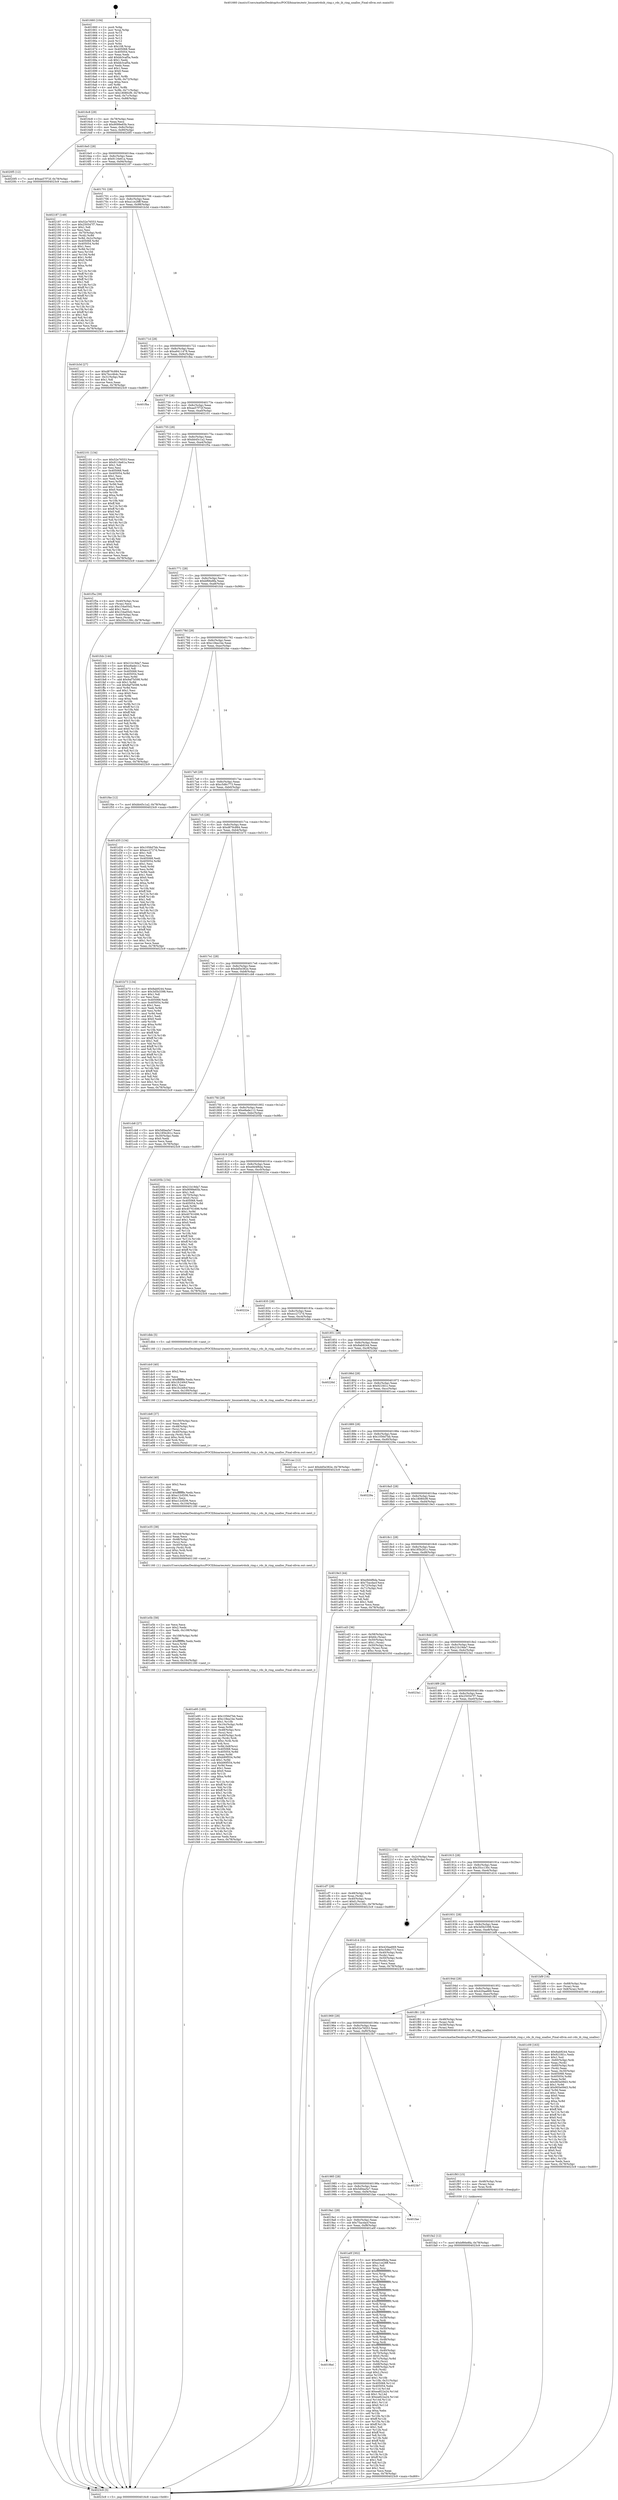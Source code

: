 digraph "0x401660" {
  label = "0x401660 (/mnt/c/Users/mathe/Desktop/tcc/POCII/binaries/extr_linuxnetrdsib_ring.c_rds_ib_ring_unalloc_Final-ollvm.out::main(0))"
  labelloc = "t"
  node[shape=record]

  Entry [label="",width=0.3,height=0.3,shape=circle,fillcolor=black,style=filled]
  "0x4016c8" [label="{
     0x4016c8 [29]\l
     | [instrs]\l
     &nbsp;&nbsp;0x4016c8 \<+3\>: mov -0x78(%rbp),%eax\l
     &nbsp;&nbsp;0x4016cb \<+2\>: mov %eax,%ecx\l
     &nbsp;&nbsp;0x4016cd \<+6\>: sub $0x9099e65b,%ecx\l
     &nbsp;&nbsp;0x4016d3 \<+6\>: mov %eax,-0x8c(%rbp)\l
     &nbsp;&nbsp;0x4016d9 \<+6\>: mov %ecx,-0x90(%rbp)\l
     &nbsp;&nbsp;0x4016df \<+6\>: je 00000000004020f5 \<main+0xa95\>\l
  }"]
  "0x4020f5" [label="{
     0x4020f5 [12]\l
     | [instrs]\l
     &nbsp;&nbsp;0x4020f5 \<+7\>: movl $0xaa57f72f,-0x78(%rbp)\l
     &nbsp;&nbsp;0x4020fc \<+5\>: jmp 00000000004023c9 \<main+0xd69\>\l
  }"]
  "0x4016e5" [label="{
     0x4016e5 [28]\l
     | [instrs]\l
     &nbsp;&nbsp;0x4016e5 \<+5\>: jmp 00000000004016ea \<main+0x8a\>\l
     &nbsp;&nbsp;0x4016ea \<+6\>: mov -0x8c(%rbp),%eax\l
     &nbsp;&nbsp;0x4016f0 \<+5\>: sub $0x9116e61a,%eax\l
     &nbsp;&nbsp;0x4016f5 \<+6\>: mov %eax,-0x94(%rbp)\l
     &nbsp;&nbsp;0x4016fb \<+6\>: je 0000000000402187 \<main+0xb27\>\l
  }"]
  Exit [label="",width=0.3,height=0.3,shape=circle,fillcolor=black,style=filled,peripheries=2]
  "0x402187" [label="{
     0x402187 [149]\l
     | [instrs]\l
     &nbsp;&nbsp;0x402187 \<+5\>: mov $0x52e76553,%eax\l
     &nbsp;&nbsp;0x40218c \<+5\>: mov $0x250547f7,%ecx\l
     &nbsp;&nbsp;0x402191 \<+2\>: mov $0x1,%dl\l
     &nbsp;&nbsp;0x402193 \<+2\>: xor %esi,%esi\l
     &nbsp;&nbsp;0x402195 \<+4\>: mov -0x70(%rbp),%rdi\l
     &nbsp;&nbsp;0x402199 \<+3\>: mov (%rdi),%r8d\l
     &nbsp;&nbsp;0x40219c \<+4\>: mov %r8d,-0x2c(%rbp)\l
     &nbsp;&nbsp;0x4021a0 \<+8\>: mov 0x405068,%r8d\l
     &nbsp;&nbsp;0x4021a8 \<+8\>: mov 0x405054,%r9d\l
     &nbsp;&nbsp;0x4021b0 \<+3\>: sub $0x1,%esi\l
     &nbsp;&nbsp;0x4021b3 \<+3\>: mov %r8d,%r10d\l
     &nbsp;&nbsp;0x4021b6 \<+3\>: add %esi,%r10d\l
     &nbsp;&nbsp;0x4021b9 \<+4\>: imul %r10d,%r8d\l
     &nbsp;&nbsp;0x4021bd \<+4\>: and $0x1,%r8d\l
     &nbsp;&nbsp;0x4021c1 \<+4\>: cmp $0x0,%r8d\l
     &nbsp;&nbsp;0x4021c5 \<+4\>: sete %r11b\l
     &nbsp;&nbsp;0x4021c9 \<+4\>: cmp $0xa,%r9d\l
     &nbsp;&nbsp;0x4021cd \<+3\>: setl %bl\l
     &nbsp;&nbsp;0x4021d0 \<+3\>: mov %r11b,%r14b\l
     &nbsp;&nbsp;0x4021d3 \<+4\>: xor $0xff,%r14b\l
     &nbsp;&nbsp;0x4021d7 \<+3\>: mov %bl,%r15b\l
     &nbsp;&nbsp;0x4021da \<+4\>: xor $0xff,%r15b\l
     &nbsp;&nbsp;0x4021de \<+3\>: xor $0x1,%dl\l
     &nbsp;&nbsp;0x4021e1 \<+3\>: mov %r14b,%r12b\l
     &nbsp;&nbsp;0x4021e4 \<+4\>: and $0xff,%r12b\l
     &nbsp;&nbsp;0x4021e8 \<+3\>: and %dl,%r11b\l
     &nbsp;&nbsp;0x4021eb \<+3\>: mov %r15b,%r13b\l
     &nbsp;&nbsp;0x4021ee \<+4\>: and $0xff,%r13b\l
     &nbsp;&nbsp;0x4021f2 \<+2\>: and %dl,%bl\l
     &nbsp;&nbsp;0x4021f4 \<+3\>: or %r11b,%r12b\l
     &nbsp;&nbsp;0x4021f7 \<+3\>: or %bl,%r13b\l
     &nbsp;&nbsp;0x4021fa \<+3\>: xor %r13b,%r12b\l
     &nbsp;&nbsp;0x4021fd \<+3\>: or %r15b,%r14b\l
     &nbsp;&nbsp;0x402200 \<+4\>: xor $0xff,%r14b\l
     &nbsp;&nbsp;0x402204 \<+3\>: or $0x1,%dl\l
     &nbsp;&nbsp;0x402207 \<+3\>: and %dl,%r14b\l
     &nbsp;&nbsp;0x40220a \<+3\>: or %r14b,%r12b\l
     &nbsp;&nbsp;0x40220d \<+4\>: test $0x1,%r12b\l
     &nbsp;&nbsp;0x402211 \<+3\>: cmovne %ecx,%eax\l
     &nbsp;&nbsp;0x402214 \<+3\>: mov %eax,-0x78(%rbp)\l
     &nbsp;&nbsp;0x402217 \<+5\>: jmp 00000000004023c9 \<main+0xd69\>\l
  }"]
  "0x401701" [label="{
     0x401701 [28]\l
     | [instrs]\l
     &nbsp;&nbsp;0x401701 \<+5\>: jmp 0000000000401706 \<main+0xa6\>\l
     &nbsp;&nbsp;0x401706 \<+6\>: mov -0x8c(%rbp),%eax\l
     &nbsp;&nbsp;0x40170c \<+5\>: sub $0xa1ce28ff,%eax\l
     &nbsp;&nbsp;0x401711 \<+6\>: mov %eax,-0x98(%rbp)\l
     &nbsp;&nbsp;0x401717 \<+6\>: je 0000000000401b3d \<main+0x4dd\>\l
  }"]
  "0x401fa2" [label="{
     0x401fa2 [12]\l
     | [instrs]\l
     &nbsp;&nbsp;0x401fa2 \<+7\>: movl $0xbf66e8fa,-0x78(%rbp)\l
     &nbsp;&nbsp;0x401fa9 \<+5\>: jmp 00000000004023c9 \<main+0xd69\>\l
  }"]
  "0x401b3d" [label="{
     0x401b3d [27]\l
     | [instrs]\l
     &nbsp;&nbsp;0x401b3d \<+5\>: mov $0xd876c884,%eax\l
     &nbsp;&nbsp;0x401b42 \<+5\>: mov $0x7bcc4b4c,%ecx\l
     &nbsp;&nbsp;0x401b47 \<+3\>: mov -0x31(%rbp),%dl\l
     &nbsp;&nbsp;0x401b4a \<+3\>: test $0x1,%dl\l
     &nbsp;&nbsp;0x401b4d \<+3\>: cmovne %ecx,%eax\l
     &nbsp;&nbsp;0x401b50 \<+3\>: mov %eax,-0x78(%rbp)\l
     &nbsp;&nbsp;0x401b53 \<+5\>: jmp 00000000004023c9 \<main+0xd69\>\l
  }"]
  "0x40171d" [label="{
     0x40171d [28]\l
     | [instrs]\l
     &nbsp;&nbsp;0x40171d \<+5\>: jmp 0000000000401722 \<main+0xc2\>\l
     &nbsp;&nbsp;0x401722 \<+6\>: mov -0x8c(%rbp),%eax\l
     &nbsp;&nbsp;0x401728 \<+5\>: sub $0xa9411478,%eax\l
     &nbsp;&nbsp;0x40172d \<+6\>: mov %eax,-0x9c(%rbp)\l
     &nbsp;&nbsp;0x401733 \<+6\>: je 0000000000401fba \<main+0x95a\>\l
  }"]
  "0x401f93" [label="{
     0x401f93 [15]\l
     | [instrs]\l
     &nbsp;&nbsp;0x401f93 \<+4\>: mov -0x48(%rbp),%rax\l
     &nbsp;&nbsp;0x401f97 \<+3\>: mov (%rax),%rax\l
     &nbsp;&nbsp;0x401f9a \<+3\>: mov %rax,%rdi\l
     &nbsp;&nbsp;0x401f9d \<+5\>: call 0000000000401030 \<free@plt\>\l
     | [calls]\l
     &nbsp;&nbsp;0x401030 \{1\} (unknown)\l
  }"]
  "0x401fba" [label="{
     0x401fba\l
  }", style=dashed]
  "0x401739" [label="{
     0x401739 [28]\l
     | [instrs]\l
     &nbsp;&nbsp;0x401739 \<+5\>: jmp 000000000040173e \<main+0xde\>\l
     &nbsp;&nbsp;0x40173e \<+6\>: mov -0x8c(%rbp),%eax\l
     &nbsp;&nbsp;0x401744 \<+5\>: sub $0xaa57f72f,%eax\l
     &nbsp;&nbsp;0x401749 \<+6\>: mov %eax,-0xa0(%rbp)\l
     &nbsp;&nbsp;0x40174f \<+6\>: je 0000000000402101 \<main+0xaa1\>\l
  }"]
  "0x401e95" [label="{
     0x401e95 [185]\l
     | [instrs]\l
     &nbsp;&nbsp;0x401e95 \<+5\>: mov $0x1056d7bb,%ecx\l
     &nbsp;&nbsp;0x401e9a \<+5\>: mov $0xc18ea1be,%edx\l
     &nbsp;&nbsp;0x401e9f \<+3\>: mov $0x1,%r10b\l
     &nbsp;&nbsp;0x401ea2 \<+7\>: mov -0x10c(%rbp),%r8d\l
     &nbsp;&nbsp;0x401ea9 \<+4\>: imul %eax,%r8d\l
     &nbsp;&nbsp;0x401ead \<+4\>: mov -0x48(%rbp),%rsi\l
     &nbsp;&nbsp;0x401eb1 \<+3\>: mov (%rsi),%rsi\l
     &nbsp;&nbsp;0x401eb4 \<+4\>: mov -0x40(%rbp),%rdi\l
     &nbsp;&nbsp;0x401eb8 \<+3\>: movslq (%rdi),%rdi\l
     &nbsp;&nbsp;0x401ebb \<+4\>: imul $0xc,%rdi,%rdi\l
     &nbsp;&nbsp;0x401ebf \<+3\>: add %rdi,%rsi\l
     &nbsp;&nbsp;0x401ec2 \<+4\>: mov %r8d,0x8(%rsi)\l
     &nbsp;&nbsp;0x401ec6 \<+7\>: mov 0x405068,%eax\l
     &nbsp;&nbsp;0x401ecd \<+8\>: mov 0x405054,%r8d\l
     &nbsp;&nbsp;0x401ed5 \<+3\>: mov %eax,%r9d\l
     &nbsp;&nbsp;0x401ed8 \<+7\>: add $0xb90f554,%r9d\l
     &nbsp;&nbsp;0x401edf \<+4\>: sub $0x1,%r9d\l
     &nbsp;&nbsp;0x401ee3 \<+7\>: sub $0xb90f554,%r9d\l
     &nbsp;&nbsp;0x401eea \<+4\>: imul %r9d,%eax\l
     &nbsp;&nbsp;0x401eee \<+3\>: and $0x1,%eax\l
     &nbsp;&nbsp;0x401ef1 \<+3\>: cmp $0x0,%eax\l
     &nbsp;&nbsp;0x401ef4 \<+4\>: sete %r11b\l
     &nbsp;&nbsp;0x401ef8 \<+4\>: cmp $0xa,%r8d\l
     &nbsp;&nbsp;0x401efc \<+3\>: setl %bl\l
     &nbsp;&nbsp;0x401eff \<+3\>: mov %r11b,%r14b\l
     &nbsp;&nbsp;0x401f02 \<+4\>: xor $0xff,%r14b\l
     &nbsp;&nbsp;0x401f06 \<+3\>: mov %bl,%r15b\l
     &nbsp;&nbsp;0x401f09 \<+4\>: xor $0xff,%r15b\l
     &nbsp;&nbsp;0x401f0d \<+4\>: xor $0x1,%r10b\l
     &nbsp;&nbsp;0x401f11 \<+3\>: mov %r14b,%r12b\l
     &nbsp;&nbsp;0x401f14 \<+4\>: and $0xff,%r12b\l
     &nbsp;&nbsp;0x401f18 \<+3\>: and %r10b,%r11b\l
     &nbsp;&nbsp;0x401f1b \<+3\>: mov %r15b,%r13b\l
     &nbsp;&nbsp;0x401f1e \<+4\>: and $0xff,%r13b\l
     &nbsp;&nbsp;0x401f22 \<+3\>: and %r10b,%bl\l
     &nbsp;&nbsp;0x401f25 \<+3\>: or %r11b,%r12b\l
     &nbsp;&nbsp;0x401f28 \<+3\>: or %bl,%r13b\l
     &nbsp;&nbsp;0x401f2b \<+3\>: xor %r13b,%r12b\l
     &nbsp;&nbsp;0x401f2e \<+3\>: or %r15b,%r14b\l
     &nbsp;&nbsp;0x401f31 \<+4\>: xor $0xff,%r14b\l
     &nbsp;&nbsp;0x401f35 \<+4\>: or $0x1,%r10b\l
     &nbsp;&nbsp;0x401f39 \<+3\>: and %r10b,%r14b\l
     &nbsp;&nbsp;0x401f3c \<+3\>: or %r14b,%r12b\l
     &nbsp;&nbsp;0x401f3f \<+4\>: test $0x1,%r12b\l
     &nbsp;&nbsp;0x401f43 \<+3\>: cmovne %edx,%ecx\l
     &nbsp;&nbsp;0x401f46 \<+3\>: mov %ecx,-0x78(%rbp)\l
     &nbsp;&nbsp;0x401f49 \<+5\>: jmp 00000000004023c9 \<main+0xd69\>\l
  }"]
  "0x402101" [label="{
     0x402101 [134]\l
     | [instrs]\l
     &nbsp;&nbsp;0x402101 \<+5\>: mov $0x52e76553,%eax\l
     &nbsp;&nbsp;0x402106 \<+5\>: mov $0x9116e61a,%ecx\l
     &nbsp;&nbsp;0x40210b \<+2\>: mov $0x1,%dl\l
     &nbsp;&nbsp;0x40210d \<+2\>: xor %esi,%esi\l
     &nbsp;&nbsp;0x40210f \<+7\>: mov 0x405068,%edi\l
     &nbsp;&nbsp;0x402116 \<+8\>: mov 0x405054,%r8d\l
     &nbsp;&nbsp;0x40211e \<+3\>: sub $0x1,%esi\l
     &nbsp;&nbsp;0x402121 \<+3\>: mov %edi,%r9d\l
     &nbsp;&nbsp;0x402124 \<+3\>: add %esi,%r9d\l
     &nbsp;&nbsp;0x402127 \<+4\>: imul %r9d,%edi\l
     &nbsp;&nbsp;0x40212b \<+3\>: and $0x1,%edi\l
     &nbsp;&nbsp;0x40212e \<+3\>: cmp $0x0,%edi\l
     &nbsp;&nbsp;0x402131 \<+4\>: sete %r10b\l
     &nbsp;&nbsp;0x402135 \<+4\>: cmp $0xa,%r8d\l
     &nbsp;&nbsp;0x402139 \<+4\>: setl %r11b\l
     &nbsp;&nbsp;0x40213d \<+3\>: mov %r10b,%bl\l
     &nbsp;&nbsp;0x402140 \<+3\>: xor $0xff,%bl\l
     &nbsp;&nbsp;0x402143 \<+3\>: mov %r11b,%r14b\l
     &nbsp;&nbsp;0x402146 \<+4\>: xor $0xff,%r14b\l
     &nbsp;&nbsp;0x40214a \<+3\>: xor $0x0,%dl\l
     &nbsp;&nbsp;0x40214d \<+3\>: mov %bl,%r15b\l
     &nbsp;&nbsp;0x402150 \<+4\>: and $0x0,%r15b\l
     &nbsp;&nbsp;0x402154 \<+3\>: and %dl,%r10b\l
     &nbsp;&nbsp;0x402157 \<+3\>: mov %r14b,%r12b\l
     &nbsp;&nbsp;0x40215a \<+4\>: and $0x0,%r12b\l
     &nbsp;&nbsp;0x40215e \<+3\>: and %dl,%r11b\l
     &nbsp;&nbsp;0x402161 \<+3\>: or %r10b,%r15b\l
     &nbsp;&nbsp;0x402164 \<+3\>: or %r11b,%r12b\l
     &nbsp;&nbsp;0x402167 \<+3\>: xor %r12b,%r15b\l
     &nbsp;&nbsp;0x40216a \<+3\>: or %r14b,%bl\l
     &nbsp;&nbsp;0x40216d \<+3\>: xor $0xff,%bl\l
     &nbsp;&nbsp;0x402170 \<+3\>: or $0x0,%dl\l
     &nbsp;&nbsp;0x402173 \<+2\>: and %dl,%bl\l
     &nbsp;&nbsp;0x402175 \<+3\>: or %bl,%r15b\l
     &nbsp;&nbsp;0x402178 \<+4\>: test $0x1,%r15b\l
     &nbsp;&nbsp;0x40217c \<+3\>: cmovne %ecx,%eax\l
     &nbsp;&nbsp;0x40217f \<+3\>: mov %eax,-0x78(%rbp)\l
     &nbsp;&nbsp;0x402182 \<+5\>: jmp 00000000004023c9 \<main+0xd69\>\l
  }"]
  "0x401755" [label="{
     0x401755 [28]\l
     | [instrs]\l
     &nbsp;&nbsp;0x401755 \<+5\>: jmp 000000000040175a \<main+0xfa\>\l
     &nbsp;&nbsp;0x40175a \<+6\>: mov -0x8c(%rbp),%eax\l
     &nbsp;&nbsp;0x401760 \<+5\>: sub $0xbb45c1a2,%eax\l
     &nbsp;&nbsp;0x401765 \<+6\>: mov %eax,-0xa4(%rbp)\l
     &nbsp;&nbsp;0x40176b \<+6\>: je 0000000000401f5a \<main+0x8fa\>\l
  }"]
  "0x401e5b" [label="{
     0x401e5b [58]\l
     | [instrs]\l
     &nbsp;&nbsp;0x401e5b \<+2\>: xor %ecx,%ecx\l
     &nbsp;&nbsp;0x401e5d \<+5\>: mov $0x2,%edx\l
     &nbsp;&nbsp;0x401e62 \<+6\>: mov %edx,-0x108(%rbp)\l
     &nbsp;&nbsp;0x401e68 \<+1\>: cltd\l
     &nbsp;&nbsp;0x401e69 \<+7\>: mov -0x108(%rbp),%r8d\l
     &nbsp;&nbsp;0x401e70 \<+3\>: idiv %r8d\l
     &nbsp;&nbsp;0x401e73 \<+6\>: imul $0xfffffffe,%edx,%edx\l
     &nbsp;&nbsp;0x401e79 \<+3\>: mov %ecx,%r9d\l
     &nbsp;&nbsp;0x401e7c \<+3\>: sub %edx,%r9d\l
     &nbsp;&nbsp;0x401e7f \<+2\>: mov %ecx,%edx\l
     &nbsp;&nbsp;0x401e81 \<+3\>: sub $0x1,%edx\l
     &nbsp;&nbsp;0x401e84 \<+3\>: add %edx,%r9d\l
     &nbsp;&nbsp;0x401e87 \<+3\>: sub %r9d,%ecx\l
     &nbsp;&nbsp;0x401e8a \<+6\>: mov %ecx,-0x10c(%rbp)\l
     &nbsp;&nbsp;0x401e90 \<+5\>: call 0000000000401160 \<next_i\>\l
     | [calls]\l
     &nbsp;&nbsp;0x401160 \{1\} (/mnt/c/Users/mathe/Desktop/tcc/POCII/binaries/extr_linuxnetrdsib_ring.c_rds_ib_ring_unalloc_Final-ollvm.out::next_i)\l
  }"]
  "0x401f5a" [label="{
     0x401f5a [39]\l
     | [instrs]\l
     &nbsp;&nbsp;0x401f5a \<+4\>: mov -0x40(%rbp),%rax\l
     &nbsp;&nbsp;0x401f5e \<+2\>: mov (%rax),%ecx\l
     &nbsp;&nbsp;0x401f60 \<+6\>: sub $0x154a05d2,%ecx\l
     &nbsp;&nbsp;0x401f66 \<+3\>: add $0x1,%ecx\l
     &nbsp;&nbsp;0x401f69 \<+6\>: add $0x154a05d2,%ecx\l
     &nbsp;&nbsp;0x401f6f \<+4\>: mov -0x40(%rbp),%rax\l
     &nbsp;&nbsp;0x401f73 \<+2\>: mov %ecx,(%rax)\l
     &nbsp;&nbsp;0x401f75 \<+7\>: movl $0x35cc130c,-0x78(%rbp)\l
     &nbsp;&nbsp;0x401f7c \<+5\>: jmp 00000000004023c9 \<main+0xd69\>\l
  }"]
  "0x401771" [label="{
     0x401771 [28]\l
     | [instrs]\l
     &nbsp;&nbsp;0x401771 \<+5\>: jmp 0000000000401776 \<main+0x116\>\l
     &nbsp;&nbsp;0x401776 \<+6\>: mov -0x8c(%rbp),%eax\l
     &nbsp;&nbsp;0x40177c \<+5\>: sub $0xbf66e8fa,%eax\l
     &nbsp;&nbsp;0x401781 \<+6\>: mov %eax,-0xa8(%rbp)\l
     &nbsp;&nbsp;0x401787 \<+6\>: je 0000000000401fcb \<main+0x96b\>\l
  }"]
  "0x401e35" [label="{
     0x401e35 [38]\l
     | [instrs]\l
     &nbsp;&nbsp;0x401e35 \<+6\>: mov -0x104(%rbp),%ecx\l
     &nbsp;&nbsp;0x401e3b \<+3\>: imul %eax,%ecx\l
     &nbsp;&nbsp;0x401e3e \<+4\>: mov -0x48(%rbp),%rsi\l
     &nbsp;&nbsp;0x401e42 \<+3\>: mov (%rsi),%rsi\l
     &nbsp;&nbsp;0x401e45 \<+4\>: mov -0x40(%rbp),%rdi\l
     &nbsp;&nbsp;0x401e49 \<+3\>: movslq (%rdi),%rdi\l
     &nbsp;&nbsp;0x401e4c \<+4\>: imul $0xc,%rdi,%rdi\l
     &nbsp;&nbsp;0x401e50 \<+3\>: add %rdi,%rsi\l
     &nbsp;&nbsp;0x401e53 \<+3\>: mov %ecx,0x4(%rsi)\l
     &nbsp;&nbsp;0x401e56 \<+5\>: call 0000000000401160 \<next_i\>\l
     | [calls]\l
     &nbsp;&nbsp;0x401160 \{1\} (/mnt/c/Users/mathe/Desktop/tcc/POCII/binaries/extr_linuxnetrdsib_ring.c_rds_ib_ring_unalloc_Final-ollvm.out::next_i)\l
  }"]
  "0x401fcb" [label="{
     0x401fcb [144]\l
     | [instrs]\l
     &nbsp;&nbsp;0x401fcb \<+5\>: mov $0x21b19da7,%eax\l
     &nbsp;&nbsp;0x401fd0 \<+5\>: mov $0xe8ade112,%ecx\l
     &nbsp;&nbsp;0x401fd5 \<+2\>: mov $0x1,%dl\l
     &nbsp;&nbsp;0x401fd7 \<+7\>: mov 0x405068,%esi\l
     &nbsp;&nbsp;0x401fde \<+7\>: mov 0x405054,%edi\l
     &nbsp;&nbsp;0x401fe5 \<+3\>: mov %esi,%r8d\l
     &nbsp;&nbsp;0x401fe8 \<+7\>: add $0x9af7b598,%r8d\l
     &nbsp;&nbsp;0x401fef \<+4\>: sub $0x1,%r8d\l
     &nbsp;&nbsp;0x401ff3 \<+7\>: sub $0x9af7b598,%r8d\l
     &nbsp;&nbsp;0x401ffa \<+4\>: imul %r8d,%esi\l
     &nbsp;&nbsp;0x401ffe \<+3\>: and $0x1,%esi\l
     &nbsp;&nbsp;0x402001 \<+3\>: cmp $0x0,%esi\l
     &nbsp;&nbsp;0x402004 \<+4\>: sete %r9b\l
     &nbsp;&nbsp;0x402008 \<+3\>: cmp $0xa,%edi\l
     &nbsp;&nbsp;0x40200b \<+4\>: setl %r10b\l
     &nbsp;&nbsp;0x40200f \<+3\>: mov %r9b,%r11b\l
     &nbsp;&nbsp;0x402012 \<+4\>: xor $0xff,%r11b\l
     &nbsp;&nbsp;0x402016 \<+3\>: mov %r10b,%bl\l
     &nbsp;&nbsp;0x402019 \<+3\>: xor $0xff,%bl\l
     &nbsp;&nbsp;0x40201c \<+3\>: xor $0x0,%dl\l
     &nbsp;&nbsp;0x40201f \<+3\>: mov %r11b,%r14b\l
     &nbsp;&nbsp;0x402022 \<+4\>: and $0x0,%r14b\l
     &nbsp;&nbsp;0x402026 \<+3\>: and %dl,%r9b\l
     &nbsp;&nbsp;0x402029 \<+3\>: mov %bl,%r15b\l
     &nbsp;&nbsp;0x40202c \<+4\>: and $0x0,%r15b\l
     &nbsp;&nbsp;0x402030 \<+3\>: and %dl,%r10b\l
     &nbsp;&nbsp;0x402033 \<+3\>: or %r9b,%r14b\l
     &nbsp;&nbsp;0x402036 \<+3\>: or %r10b,%r15b\l
     &nbsp;&nbsp;0x402039 \<+3\>: xor %r15b,%r14b\l
     &nbsp;&nbsp;0x40203c \<+3\>: or %bl,%r11b\l
     &nbsp;&nbsp;0x40203f \<+4\>: xor $0xff,%r11b\l
     &nbsp;&nbsp;0x402043 \<+3\>: or $0x0,%dl\l
     &nbsp;&nbsp;0x402046 \<+3\>: and %dl,%r11b\l
     &nbsp;&nbsp;0x402049 \<+3\>: or %r11b,%r14b\l
     &nbsp;&nbsp;0x40204c \<+4\>: test $0x1,%r14b\l
     &nbsp;&nbsp;0x402050 \<+3\>: cmovne %ecx,%eax\l
     &nbsp;&nbsp;0x402053 \<+3\>: mov %eax,-0x78(%rbp)\l
     &nbsp;&nbsp;0x402056 \<+5\>: jmp 00000000004023c9 \<main+0xd69\>\l
  }"]
  "0x40178d" [label="{
     0x40178d [28]\l
     | [instrs]\l
     &nbsp;&nbsp;0x40178d \<+5\>: jmp 0000000000401792 \<main+0x132\>\l
     &nbsp;&nbsp;0x401792 \<+6\>: mov -0x8c(%rbp),%eax\l
     &nbsp;&nbsp;0x401798 \<+5\>: sub $0xc18ea1be,%eax\l
     &nbsp;&nbsp;0x40179d \<+6\>: mov %eax,-0xac(%rbp)\l
     &nbsp;&nbsp;0x4017a3 \<+6\>: je 0000000000401f4e \<main+0x8ee\>\l
  }"]
  "0x401e0d" [label="{
     0x401e0d [40]\l
     | [instrs]\l
     &nbsp;&nbsp;0x401e0d \<+5\>: mov $0x2,%ecx\l
     &nbsp;&nbsp;0x401e12 \<+1\>: cltd\l
     &nbsp;&nbsp;0x401e13 \<+2\>: idiv %ecx\l
     &nbsp;&nbsp;0x401e15 \<+6\>: imul $0xfffffffe,%edx,%ecx\l
     &nbsp;&nbsp;0x401e1b \<+6\>: sub $0xe12cf206,%ecx\l
     &nbsp;&nbsp;0x401e21 \<+3\>: add $0x1,%ecx\l
     &nbsp;&nbsp;0x401e24 \<+6\>: add $0xe12cf206,%ecx\l
     &nbsp;&nbsp;0x401e2a \<+6\>: mov %ecx,-0x104(%rbp)\l
     &nbsp;&nbsp;0x401e30 \<+5\>: call 0000000000401160 \<next_i\>\l
     | [calls]\l
     &nbsp;&nbsp;0x401160 \{1\} (/mnt/c/Users/mathe/Desktop/tcc/POCII/binaries/extr_linuxnetrdsib_ring.c_rds_ib_ring_unalloc_Final-ollvm.out::next_i)\l
  }"]
  "0x401f4e" [label="{
     0x401f4e [12]\l
     | [instrs]\l
     &nbsp;&nbsp;0x401f4e \<+7\>: movl $0xbb45c1a2,-0x78(%rbp)\l
     &nbsp;&nbsp;0x401f55 \<+5\>: jmp 00000000004023c9 \<main+0xd69\>\l
  }"]
  "0x4017a9" [label="{
     0x4017a9 [28]\l
     | [instrs]\l
     &nbsp;&nbsp;0x4017a9 \<+5\>: jmp 00000000004017ae \<main+0x14e\>\l
     &nbsp;&nbsp;0x4017ae \<+6\>: mov -0x8c(%rbp),%eax\l
     &nbsp;&nbsp;0x4017b4 \<+5\>: sub $0xc5d6c773,%eax\l
     &nbsp;&nbsp;0x4017b9 \<+6\>: mov %eax,-0xb0(%rbp)\l
     &nbsp;&nbsp;0x4017bf \<+6\>: je 0000000000401d35 \<main+0x6d5\>\l
  }"]
  "0x401de8" [label="{
     0x401de8 [37]\l
     | [instrs]\l
     &nbsp;&nbsp;0x401de8 \<+6\>: mov -0x100(%rbp),%ecx\l
     &nbsp;&nbsp;0x401dee \<+3\>: imul %eax,%ecx\l
     &nbsp;&nbsp;0x401df1 \<+4\>: mov -0x48(%rbp),%rsi\l
     &nbsp;&nbsp;0x401df5 \<+3\>: mov (%rsi),%rsi\l
     &nbsp;&nbsp;0x401df8 \<+4\>: mov -0x40(%rbp),%rdi\l
     &nbsp;&nbsp;0x401dfc \<+3\>: movslq (%rdi),%rdi\l
     &nbsp;&nbsp;0x401dff \<+4\>: imul $0xc,%rdi,%rdi\l
     &nbsp;&nbsp;0x401e03 \<+3\>: add %rdi,%rsi\l
     &nbsp;&nbsp;0x401e06 \<+2\>: mov %ecx,(%rsi)\l
     &nbsp;&nbsp;0x401e08 \<+5\>: call 0000000000401160 \<next_i\>\l
     | [calls]\l
     &nbsp;&nbsp;0x401160 \{1\} (/mnt/c/Users/mathe/Desktop/tcc/POCII/binaries/extr_linuxnetrdsib_ring.c_rds_ib_ring_unalloc_Final-ollvm.out::next_i)\l
  }"]
  "0x401d35" [label="{
     0x401d35 [134]\l
     | [instrs]\l
     &nbsp;&nbsp;0x401d35 \<+5\>: mov $0x1056d7bb,%eax\l
     &nbsp;&nbsp;0x401d3a \<+5\>: mov $0xecc2727d,%ecx\l
     &nbsp;&nbsp;0x401d3f \<+2\>: mov $0x1,%dl\l
     &nbsp;&nbsp;0x401d41 \<+2\>: xor %esi,%esi\l
     &nbsp;&nbsp;0x401d43 \<+7\>: mov 0x405068,%edi\l
     &nbsp;&nbsp;0x401d4a \<+8\>: mov 0x405054,%r8d\l
     &nbsp;&nbsp;0x401d52 \<+3\>: sub $0x1,%esi\l
     &nbsp;&nbsp;0x401d55 \<+3\>: mov %edi,%r9d\l
     &nbsp;&nbsp;0x401d58 \<+3\>: add %esi,%r9d\l
     &nbsp;&nbsp;0x401d5b \<+4\>: imul %r9d,%edi\l
     &nbsp;&nbsp;0x401d5f \<+3\>: and $0x1,%edi\l
     &nbsp;&nbsp;0x401d62 \<+3\>: cmp $0x0,%edi\l
     &nbsp;&nbsp;0x401d65 \<+4\>: sete %r10b\l
     &nbsp;&nbsp;0x401d69 \<+4\>: cmp $0xa,%r8d\l
     &nbsp;&nbsp;0x401d6d \<+4\>: setl %r11b\l
     &nbsp;&nbsp;0x401d71 \<+3\>: mov %r10b,%bl\l
     &nbsp;&nbsp;0x401d74 \<+3\>: xor $0xff,%bl\l
     &nbsp;&nbsp;0x401d77 \<+3\>: mov %r11b,%r14b\l
     &nbsp;&nbsp;0x401d7a \<+4\>: xor $0xff,%r14b\l
     &nbsp;&nbsp;0x401d7e \<+3\>: xor $0x1,%dl\l
     &nbsp;&nbsp;0x401d81 \<+3\>: mov %bl,%r15b\l
     &nbsp;&nbsp;0x401d84 \<+4\>: and $0xff,%r15b\l
     &nbsp;&nbsp;0x401d88 \<+3\>: and %dl,%r10b\l
     &nbsp;&nbsp;0x401d8b \<+3\>: mov %r14b,%r12b\l
     &nbsp;&nbsp;0x401d8e \<+4\>: and $0xff,%r12b\l
     &nbsp;&nbsp;0x401d92 \<+3\>: and %dl,%r11b\l
     &nbsp;&nbsp;0x401d95 \<+3\>: or %r10b,%r15b\l
     &nbsp;&nbsp;0x401d98 \<+3\>: or %r11b,%r12b\l
     &nbsp;&nbsp;0x401d9b \<+3\>: xor %r12b,%r15b\l
     &nbsp;&nbsp;0x401d9e \<+3\>: or %r14b,%bl\l
     &nbsp;&nbsp;0x401da1 \<+3\>: xor $0xff,%bl\l
     &nbsp;&nbsp;0x401da4 \<+3\>: or $0x1,%dl\l
     &nbsp;&nbsp;0x401da7 \<+2\>: and %dl,%bl\l
     &nbsp;&nbsp;0x401da9 \<+3\>: or %bl,%r15b\l
     &nbsp;&nbsp;0x401dac \<+4\>: test $0x1,%r15b\l
     &nbsp;&nbsp;0x401db0 \<+3\>: cmovne %ecx,%eax\l
     &nbsp;&nbsp;0x401db3 \<+3\>: mov %eax,-0x78(%rbp)\l
     &nbsp;&nbsp;0x401db6 \<+5\>: jmp 00000000004023c9 \<main+0xd69\>\l
  }"]
  "0x4017c5" [label="{
     0x4017c5 [28]\l
     | [instrs]\l
     &nbsp;&nbsp;0x4017c5 \<+5\>: jmp 00000000004017ca \<main+0x16a\>\l
     &nbsp;&nbsp;0x4017ca \<+6\>: mov -0x8c(%rbp),%eax\l
     &nbsp;&nbsp;0x4017d0 \<+5\>: sub $0xd876c884,%eax\l
     &nbsp;&nbsp;0x4017d5 \<+6\>: mov %eax,-0xb4(%rbp)\l
     &nbsp;&nbsp;0x4017db \<+6\>: je 0000000000401b73 \<main+0x513\>\l
  }"]
  "0x401dc0" [label="{
     0x401dc0 [40]\l
     | [instrs]\l
     &nbsp;&nbsp;0x401dc0 \<+5\>: mov $0x2,%ecx\l
     &nbsp;&nbsp;0x401dc5 \<+1\>: cltd\l
     &nbsp;&nbsp;0x401dc6 \<+2\>: idiv %ecx\l
     &nbsp;&nbsp;0x401dc8 \<+6\>: imul $0xfffffffe,%edx,%ecx\l
     &nbsp;&nbsp;0x401dce \<+6\>: add $0x1fc249cf,%ecx\l
     &nbsp;&nbsp;0x401dd4 \<+3\>: add $0x1,%ecx\l
     &nbsp;&nbsp;0x401dd7 \<+6\>: sub $0x1fc249cf,%ecx\l
     &nbsp;&nbsp;0x401ddd \<+6\>: mov %ecx,-0x100(%rbp)\l
     &nbsp;&nbsp;0x401de3 \<+5\>: call 0000000000401160 \<next_i\>\l
     | [calls]\l
     &nbsp;&nbsp;0x401160 \{1\} (/mnt/c/Users/mathe/Desktop/tcc/POCII/binaries/extr_linuxnetrdsib_ring.c_rds_ib_ring_unalloc_Final-ollvm.out::next_i)\l
  }"]
  "0x401b73" [label="{
     0x401b73 [134]\l
     | [instrs]\l
     &nbsp;&nbsp;0x401b73 \<+5\>: mov $0x8ab9244,%eax\l
     &nbsp;&nbsp;0x401b78 \<+5\>: mov $0x3d5b3398,%ecx\l
     &nbsp;&nbsp;0x401b7d \<+2\>: mov $0x1,%dl\l
     &nbsp;&nbsp;0x401b7f \<+2\>: xor %esi,%esi\l
     &nbsp;&nbsp;0x401b81 \<+7\>: mov 0x405068,%edi\l
     &nbsp;&nbsp;0x401b88 \<+8\>: mov 0x405054,%r8d\l
     &nbsp;&nbsp;0x401b90 \<+3\>: sub $0x1,%esi\l
     &nbsp;&nbsp;0x401b93 \<+3\>: mov %edi,%r9d\l
     &nbsp;&nbsp;0x401b96 \<+3\>: add %esi,%r9d\l
     &nbsp;&nbsp;0x401b99 \<+4\>: imul %r9d,%edi\l
     &nbsp;&nbsp;0x401b9d \<+3\>: and $0x1,%edi\l
     &nbsp;&nbsp;0x401ba0 \<+3\>: cmp $0x0,%edi\l
     &nbsp;&nbsp;0x401ba3 \<+4\>: sete %r10b\l
     &nbsp;&nbsp;0x401ba7 \<+4\>: cmp $0xa,%r8d\l
     &nbsp;&nbsp;0x401bab \<+4\>: setl %r11b\l
     &nbsp;&nbsp;0x401baf \<+3\>: mov %r10b,%bl\l
     &nbsp;&nbsp;0x401bb2 \<+3\>: xor $0xff,%bl\l
     &nbsp;&nbsp;0x401bb5 \<+3\>: mov %r11b,%r14b\l
     &nbsp;&nbsp;0x401bb8 \<+4\>: xor $0xff,%r14b\l
     &nbsp;&nbsp;0x401bbc \<+3\>: xor $0x1,%dl\l
     &nbsp;&nbsp;0x401bbf \<+3\>: mov %bl,%r15b\l
     &nbsp;&nbsp;0x401bc2 \<+4\>: and $0xff,%r15b\l
     &nbsp;&nbsp;0x401bc6 \<+3\>: and %dl,%r10b\l
     &nbsp;&nbsp;0x401bc9 \<+3\>: mov %r14b,%r12b\l
     &nbsp;&nbsp;0x401bcc \<+4\>: and $0xff,%r12b\l
     &nbsp;&nbsp;0x401bd0 \<+3\>: and %dl,%r11b\l
     &nbsp;&nbsp;0x401bd3 \<+3\>: or %r10b,%r15b\l
     &nbsp;&nbsp;0x401bd6 \<+3\>: or %r11b,%r12b\l
     &nbsp;&nbsp;0x401bd9 \<+3\>: xor %r12b,%r15b\l
     &nbsp;&nbsp;0x401bdc \<+3\>: or %r14b,%bl\l
     &nbsp;&nbsp;0x401bdf \<+3\>: xor $0xff,%bl\l
     &nbsp;&nbsp;0x401be2 \<+3\>: or $0x1,%dl\l
     &nbsp;&nbsp;0x401be5 \<+2\>: and %dl,%bl\l
     &nbsp;&nbsp;0x401be7 \<+3\>: or %bl,%r15b\l
     &nbsp;&nbsp;0x401bea \<+4\>: test $0x1,%r15b\l
     &nbsp;&nbsp;0x401bee \<+3\>: cmovne %ecx,%eax\l
     &nbsp;&nbsp;0x401bf1 \<+3\>: mov %eax,-0x78(%rbp)\l
     &nbsp;&nbsp;0x401bf4 \<+5\>: jmp 00000000004023c9 \<main+0xd69\>\l
  }"]
  "0x4017e1" [label="{
     0x4017e1 [28]\l
     | [instrs]\l
     &nbsp;&nbsp;0x4017e1 \<+5\>: jmp 00000000004017e6 \<main+0x186\>\l
     &nbsp;&nbsp;0x4017e6 \<+6\>: mov -0x8c(%rbp),%eax\l
     &nbsp;&nbsp;0x4017ec \<+5\>: sub $0xdd5e382e,%eax\l
     &nbsp;&nbsp;0x4017f1 \<+6\>: mov %eax,-0xb8(%rbp)\l
     &nbsp;&nbsp;0x4017f7 \<+6\>: je 0000000000401cb8 \<main+0x658\>\l
  }"]
  "0x401cf7" [label="{
     0x401cf7 [29]\l
     | [instrs]\l
     &nbsp;&nbsp;0x401cf7 \<+4\>: mov -0x48(%rbp),%rdi\l
     &nbsp;&nbsp;0x401cfb \<+3\>: mov %rax,(%rdi)\l
     &nbsp;&nbsp;0x401cfe \<+4\>: mov -0x40(%rbp),%rax\l
     &nbsp;&nbsp;0x401d02 \<+6\>: movl $0x0,(%rax)\l
     &nbsp;&nbsp;0x401d08 \<+7\>: movl $0x35cc130c,-0x78(%rbp)\l
     &nbsp;&nbsp;0x401d0f \<+5\>: jmp 00000000004023c9 \<main+0xd69\>\l
  }"]
  "0x401cb8" [label="{
     0x401cb8 [27]\l
     | [instrs]\l
     &nbsp;&nbsp;0x401cb8 \<+5\>: mov $0x5d0ea5e7,%eax\l
     &nbsp;&nbsp;0x401cbd \<+5\>: mov $0x185b261c,%ecx\l
     &nbsp;&nbsp;0x401cc2 \<+3\>: mov -0x30(%rbp),%edx\l
     &nbsp;&nbsp;0x401cc5 \<+3\>: cmp $0x0,%edx\l
     &nbsp;&nbsp;0x401cc8 \<+3\>: cmove %ecx,%eax\l
     &nbsp;&nbsp;0x401ccb \<+3\>: mov %eax,-0x78(%rbp)\l
     &nbsp;&nbsp;0x401cce \<+5\>: jmp 00000000004023c9 \<main+0xd69\>\l
  }"]
  "0x4017fd" [label="{
     0x4017fd [28]\l
     | [instrs]\l
     &nbsp;&nbsp;0x4017fd \<+5\>: jmp 0000000000401802 \<main+0x1a2\>\l
     &nbsp;&nbsp;0x401802 \<+6\>: mov -0x8c(%rbp),%eax\l
     &nbsp;&nbsp;0x401808 \<+5\>: sub $0xe8ade112,%eax\l
     &nbsp;&nbsp;0x40180d \<+6\>: mov %eax,-0xbc(%rbp)\l
     &nbsp;&nbsp;0x401813 \<+6\>: je 000000000040205b \<main+0x9fb\>\l
  }"]
  "0x401c09" [label="{
     0x401c09 [163]\l
     | [instrs]\l
     &nbsp;&nbsp;0x401c09 \<+5\>: mov $0x8ab9244,%ecx\l
     &nbsp;&nbsp;0x401c0e \<+5\>: mov $0x921fd1c,%edx\l
     &nbsp;&nbsp;0x401c13 \<+3\>: mov $0x1,%sil\l
     &nbsp;&nbsp;0x401c16 \<+4\>: mov -0x60(%rbp),%rdi\l
     &nbsp;&nbsp;0x401c1a \<+2\>: mov %eax,(%rdi)\l
     &nbsp;&nbsp;0x401c1c \<+4\>: mov -0x60(%rbp),%rdi\l
     &nbsp;&nbsp;0x401c20 \<+2\>: mov (%rdi),%eax\l
     &nbsp;&nbsp;0x401c22 \<+3\>: mov %eax,-0x30(%rbp)\l
     &nbsp;&nbsp;0x401c25 \<+7\>: mov 0x405068,%eax\l
     &nbsp;&nbsp;0x401c2c \<+8\>: mov 0x405054,%r8d\l
     &nbsp;&nbsp;0x401c34 \<+3\>: mov %eax,%r9d\l
     &nbsp;&nbsp;0x401c37 \<+7\>: sub $0x905e09d3,%r9d\l
     &nbsp;&nbsp;0x401c3e \<+4\>: sub $0x1,%r9d\l
     &nbsp;&nbsp;0x401c42 \<+7\>: add $0x905e09d3,%r9d\l
     &nbsp;&nbsp;0x401c49 \<+4\>: imul %r9d,%eax\l
     &nbsp;&nbsp;0x401c4d \<+3\>: and $0x1,%eax\l
     &nbsp;&nbsp;0x401c50 \<+3\>: cmp $0x0,%eax\l
     &nbsp;&nbsp;0x401c53 \<+4\>: sete %r10b\l
     &nbsp;&nbsp;0x401c57 \<+4\>: cmp $0xa,%r8d\l
     &nbsp;&nbsp;0x401c5b \<+4\>: setl %r11b\l
     &nbsp;&nbsp;0x401c5f \<+3\>: mov %r10b,%bl\l
     &nbsp;&nbsp;0x401c62 \<+3\>: xor $0xff,%bl\l
     &nbsp;&nbsp;0x401c65 \<+3\>: mov %r11b,%r14b\l
     &nbsp;&nbsp;0x401c68 \<+4\>: xor $0xff,%r14b\l
     &nbsp;&nbsp;0x401c6c \<+4\>: xor $0x0,%sil\l
     &nbsp;&nbsp;0x401c70 \<+3\>: mov %bl,%r15b\l
     &nbsp;&nbsp;0x401c73 \<+4\>: and $0x0,%r15b\l
     &nbsp;&nbsp;0x401c77 \<+3\>: and %sil,%r10b\l
     &nbsp;&nbsp;0x401c7a \<+3\>: mov %r14b,%r12b\l
     &nbsp;&nbsp;0x401c7d \<+4\>: and $0x0,%r12b\l
     &nbsp;&nbsp;0x401c81 \<+3\>: and %sil,%r11b\l
     &nbsp;&nbsp;0x401c84 \<+3\>: or %r10b,%r15b\l
     &nbsp;&nbsp;0x401c87 \<+3\>: or %r11b,%r12b\l
     &nbsp;&nbsp;0x401c8a \<+3\>: xor %r12b,%r15b\l
     &nbsp;&nbsp;0x401c8d \<+3\>: or %r14b,%bl\l
     &nbsp;&nbsp;0x401c90 \<+3\>: xor $0xff,%bl\l
     &nbsp;&nbsp;0x401c93 \<+4\>: or $0x0,%sil\l
     &nbsp;&nbsp;0x401c97 \<+3\>: and %sil,%bl\l
     &nbsp;&nbsp;0x401c9a \<+3\>: or %bl,%r15b\l
     &nbsp;&nbsp;0x401c9d \<+4\>: test $0x1,%r15b\l
     &nbsp;&nbsp;0x401ca1 \<+3\>: cmovne %edx,%ecx\l
     &nbsp;&nbsp;0x401ca4 \<+3\>: mov %ecx,-0x78(%rbp)\l
     &nbsp;&nbsp;0x401ca7 \<+5\>: jmp 00000000004023c9 \<main+0xd69\>\l
  }"]
  "0x40205b" [label="{
     0x40205b [154]\l
     | [instrs]\l
     &nbsp;&nbsp;0x40205b \<+5\>: mov $0x21b19da7,%eax\l
     &nbsp;&nbsp;0x402060 \<+5\>: mov $0x9099e65b,%ecx\l
     &nbsp;&nbsp;0x402065 \<+2\>: mov $0x1,%dl\l
     &nbsp;&nbsp;0x402067 \<+4\>: mov -0x70(%rbp),%rsi\l
     &nbsp;&nbsp;0x40206b \<+6\>: movl $0x0,(%rsi)\l
     &nbsp;&nbsp;0x402071 \<+7\>: mov 0x405068,%edi\l
     &nbsp;&nbsp;0x402078 \<+8\>: mov 0x405054,%r8d\l
     &nbsp;&nbsp;0x402080 \<+3\>: mov %edi,%r9d\l
     &nbsp;&nbsp;0x402083 \<+7\>: add $0x40761696,%r9d\l
     &nbsp;&nbsp;0x40208a \<+4\>: sub $0x1,%r9d\l
     &nbsp;&nbsp;0x40208e \<+7\>: sub $0x40761696,%r9d\l
     &nbsp;&nbsp;0x402095 \<+4\>: imul %r9d,%edi\l
     &nbsp;&nbsp;0x402099 \<+3\>: and $0x1,%edi\l
     &nbsp;&nbsp;0x40209c \<+3\>: cmp $0x0,%edi\l
     &nbsp;&nbsp;0x40209f \<+4\>: sete %r10b\l
     &nbsp;&nbsp;0x4020a3 \<+4\>: cmp $0xa,%r8d\l
     &nbsp;&nbsp;0x4020a7 \<+4\>: setl %r11b\l
     &nbsp;&nbsp;0x4020ab \<+3\>: mov %r10b,%bl\l
     &nbsp;&nbsp;0x4020ae \<+3\>: xor $0xff,%bl\l
     &nbsp;&nbsp;0x4020b1 \<+3\>: mov %r11b,%r14b\l
     &nbsp;&nbsp;0x4020b4 \<+4\>: xor $0xff,%r14b\l
     &nbsp;&nbsp;0x4020b8 \<+3\>: xor $0x1,%dl\l
     &nbsp;&nbsp;0x4020bb \<+3\>: mov %bl,%r15b\l
     &nbsp;&nbsp;0x4020be \<+4\>: and $0xff,%r15b\l
     &nbsp;&nbsp;0x4020c2 \<+3\>: and %dl,%r10b\l
     &nbsp;&nbsp;0x4020c5 \<+3\>: mov %r14b,%r12b\l
     &nbsp;&nbsp;0x4020c8 \<+4\>: and $0xff,%r12b\l
     &nbsp;&nbsp;0x4020cc \<+3\>: and %dl,%r11b\l
     &nbsp;&nbsp;0x4020cf \<+3\>: or %r10b,%r15b\l
     &nbsp;&nbsp;0x4020d2 \<+3\>: or %r11b,%r12b\l
     &nbsp;&nbsp;0x4020d5 \<+3\>: xor %r12b,%r15b\l
     &nbsp;&nbsp;0x4020d8 \<+3\>: or %r14b,%bl\l
     &nbsp;&nbsp;0x4020db \<+3\>: xor $0xff,%bl\l
     &nbsp;&nbsp;0x4020de \<+3\>: or $0x1,%dl\l
     &nbsp;&nbsp;0x4020e1 \<+2\>: and %dl,%bl\l
     &nbsp;&nbsp;0x4020e3 \<+3\>: or %bl,%r15b\l
     &nbsp;&nbsp;0x4020e6 \<+4\>: test $0x1,%r15b\l
     &nbsp;&nbsp;0x4020ea \<+3\>: cmovne %ecx,%eax\l
     &nbsp;&nbsp;0x4020ed \<+3\>: mov %eax,-0x78(%rbp)\l
     &nbsp;&nbsp;0x4020f0 \<+5\>: jmp 00000000004023c9 \<main+0xd69\>\l
  }"]
  "0x401819" [label="{
     0x401819 [28]\l
     | [instrs]\l
     &nbsp;&nbsp;0x401819 \<+5\>: jmp 000000000040181e \<main+0x1be\>\l
     &nbsp;&nbsp;0x40181e \<+6\>: mov -0x8c(%rbp),%eax\l
     &nbsp;&nbsp;0x401824 \<+5\>: sub $0xe9d4f6da,%eax\l
     &nbsp;&nbsp;0x401829 \<+6\>: mov %eax,-0xc0(%rbp)\l
     &nbsp;&nbsp;0x40182f \<+6\>: je 000000000040222e \<main+0xbce\>\l
  }"]
  "0x4019bd" [label="{
     0x4019bd\l
  }", style=dashed]
  "0x40222e" [label="{
     0x40222e\l
  }", style=dashed]
  "0x401835" [label="{
     0x401835 [28]\l
     | [instrs]\l
     &nbsp;&nbsp;0x401835 \<+5\>: jmp 000000000040183a \<main+0x1da\>\l
     &nbsp;&nbsp;0x40183a \<+6\>: mov -0x8c(%rbp),%eax\l
     &nbsp;&nbsp;0x401840 \<+5\>: sub $0xecc2727d,%eax\l
     &nbsp;&nbsp;0x401845 \<+6\>: mov %eax,-0xc4(%rbp)\l
     &nbsp;&nbsp;0x40184b \<+6\>: je 0000000000401dbb \<main+0x75b\>\l
  }"]
  "0x401a0f" [label="{
     0x401a0f [302]\l
     | [instrs]\l
     &nbsp;&nbsp;0x401a0f \<+5\>: mov $0xe9d4f6da,%eax\l
     &nbsp;&nbsp;0x401a14 \<+5\>: mov $0xa1ce28ff,%ecx\l
     &nbsp;&nbsp;0x401a19 \<+2\>: mov $0x1,%dl\l
     &nbsp;&nbsp;0x401a1b \<+3\>: mov %rsp,%rsi\l
     &nbsp;&nbsp;0x401a1e \<+4\>: add $0xfffffffffffffff0,%rsi\l
     &nbsp;&nbsp;0x401a22 \<+3\>: mov %rsi,%rsp\l
     &nbsp;&nbsp;0x401a25 \<+4\>: mov %rsi,-0x70(%rbp)\l
     &nbsp;&nbsp;0x401a29 \<+3\>: mov %rsp,%rsi\l
     &nbsp;&nbsp;0x401a2c \<+4\>: add $0xfffffffffffffff0,%rsi\l
     &nbsp;&nbsp;0x401a30 \<+3\>: mov %rsi,%rsp\l
     &nbsp;&nbsp;0x401a33 \<+3\>: mov %rsp,%rdi\l
     &nbsp;&nbsp;0x401a36 \<+4\>: add $0xfffffffffffffff0,%rdi\l
     &nbsp;&nbsp;0x401a3a \<+3\>: mov %rdi,%rsp\l
     &nbsp;&nbsp;0x401a3d \<+4\>: mov %rdi,-0x68(%rbp)\l
     &nbsp;&nbsp;0x401a41 \<+3\>: mov %rsp,%rdi\l
     &nbsp;&nbsp;0x401a44 \<+4\>: add $0xfffffffffffffff0,%rdi\l
     &nbsp;&nbsp;0x401a48 \<+3\>: mov %rdi,%rsp\l
     &nbsp;&nbsp;0x401a4b \<+4\>: mov %rdi,-0x60(%rbp)\l
     &nbsp;&nbsp;0x401a4f \<+3\>: mov %rsp,%rdi\l
     &nbsp;&nbsp;0x401a52 \<+4\>: add $0xfffffffffffffff0,%rdi\l
     &nbsp;&nbsp;0x401a56 \<+3\>: mov %rdi,%rsp\l
     &nbsp;&nbsp;0x401a59 \<+4\>: mov %rdi,-0x58(%rbp)\l
     &nbsp;&nbsp;0x401a5d \<+3\>: mov %rsp,%rdi\l
     &nbsp;&nbsp;0x401a60 \<+4\>: add $0xfffffffffffffff0,%rdi\l
     &nbsp;&nbsp;0x401a64 \<+3\>: mov %rdi,%rsp\l
     &nbsp;&nbsp;0x401a67 \<+4\>: mov %rdi,-0x50(%rbp)\l
     &nbsp;&nbsp;0x401a6b \<+3\>: mov %rsp,%rdi\l
     &nbsp;&nbsp;0x401a6e \<+4\>: add $0xfffffffffffffff0,%rdi\l
     &nbsp;&nbsp;0x401a72 \<+3\>: mov %rdi,%rsp\l
     &nbsp;&nbsp;0x401a75 \<+4\>: mov %rdi,-0x48(%rbp)\l
     &nbsp;&nbsp;0x401a79 \<+3\>: mov %rsp,%rdi\l
     &nbsp;&nbsp;0x401a7c \<+4\>: add $0xfffffffffffffff0,%rdi\l
     &nbsp;&nbsp;0x401a80 \<+3\>: mov %rdi,%rsp\l
     &nbsp;&nbsp;0x401a83 \<+4\>: mov %rdi,-0x40(%rbp)\l
     &nbsp;&nbsp;0x401a87 \<+4\>: mov -0x70(%rbp),%rdi\l
     &nbsp;&nbsp;0x401a8b \<+6\>: movl $0x0,(%rdi)\l
     &nbsp;&nbsp;0x401a91 \<+4\>: mov -0x7c(%rbp),%r8d\l
     &nbsp;&nbsp;0x401a95 \<+3\>: mov %r8d,(%rsi)\l
     &nbsp;&nbsp;0x401a98 \<+4\>: mov -0x68(%rbp),%rdi\l
     &nbsp;&nbsp;0x401a9c \<+7\>: mov -0x88(%rbp),%r9\l
     &nbsp;&nbsp;0x401aa3 \<+3\>: mov %r9,(%rdi)\l
     &nbsp;&nbsp;0x401aa6 \<+3\>: cmpl $0x2,(%rsi)\l
     &nbsp;&nbsp;0x401aa9 \<+4\>: setne %r10b\l
     &nbsp;&nbsp;0x401aad \<+4\>: and $0x1,%r10b\l
     &nbsp;&nbsp;0x401ab1 \<+4\>: mov %r10b,-0x31(%rbp)\l
     &nbsp;&nbsp;0x401ab5 \<+8\>: mov 0x405068,%r11d\l
     &nbsp;&nbsp;0x401abd \<+7\>: mov 0x405054,%ebx\l
     &nbsp;&nbsp;0x401ac4 \<+3\>: mov %r11d,%r14d\l
     &nbsp;&nbsp;0x401ac7 \<+7\>: add $0xea822a24,%r14d\l
     &nbsp;&nbsp;0x401ace \<+4\>: sub $0x1,%r14d\l
     &nbsp;&nbsp;0x401ad2 \<+7\>: sub $0xea822a24,%r14d\l
     &nbsp;&nbsp;0x401ad9 \<+4\>: imul %r14d,%r11d\l
     &nbsp;&nbsp;0x401add \<+4\>: and $0x1,%r11d\l
     &nbsp;&nbsp;0x401ae1 \<+4\>: cmp $0x0,%r11d\l
     &nbsp;&nbsp;0x401ae5 \<+4\>: sete %r10b\l
     &nbsp;&nbsp;0x401ae9 \<+3\>: cmp $0xa,%ebx\l
     &nbsp;&nbsp;0x401aec \<+4\>: setl %r15b\l
     &nbsp;&nbsp;0x401af0 \<+3\>: mov %r10b,%r12b\l
     &nbsp;&nbsp;0x401af3 \<+4\>: xor $0xff,%r12b\l
     &nbsp;&nbsp;0x401af7 \<+3\>: mov %r15b,%r13b\l
     &nbsp;&nbsp;0x401afa \<+4\>: xor $0xff,%r13b\l
     &nbsp;&nbsp;0x401afe \<+3\>: xor $0x1,%dl\l
     &nbsp;&nbsp;0x401b01 \<+3\>: mov %r12b,%sil\l
     &nbsp;&nbsp;0x401b04 \<+4\>: and $0xff,%sil\l
     &nbsp;&nbsp;0x401b08 \<+3\>: and %dl,%r10b\l
     &nbsp;&nbsp;0x401b0b \<+3\>: mov %r13b,%dil\l
     &nbsp;&nbsp;0x401b0e \<+4\>: and $0xff,%dil\l
     &nbsp;&nbsp;0x401b12 \<+3\>: and %dl,%r15b\l
     &nbsp;&nbsp;0x401b15 \<+3\>: or %r10b,%sil\l
     &nbsp;&nbsp;0x401b18 \<+3\>: or %r15b,%dil\l
     &nbsp;&nbsp;0x401b1b \<+3\>: xor %dil,%sil\l
     &nbsp;&nbsp;0x401b1e \<+3\>: or %r13b,%r12b\l
     &nbsp;&nbsp;0x401b21 \<+4\>: xor $0xff,%r12b\l
     &nbsp;&nbsp;0x401b25 \<+3\>: or $0x1,%dl\l
     &nbsp;&nbsp;0x401b28 \<+3\>: and %dl,%r12b\l
     &nbsp;&nbsp;0x401b2b \<+3\>: or %r12b,%sil\l
     &nbsp;&nbsp;0x401b2e \<+4\>: test $0x1,%sil\l
     &nbsp;&nbsp;0x401b32 \<+3\>: cmovne %ecx,%eax\l
     &nbsp;&nbsp;0x401b35 \<+3\>: mov %eax,-0x78(%rbp)\l
     &nbsp;&nbsp;0x401b38 \<+5\>: jmp 00000000004023c9 \<main+0xd69\>\l
  }"]
  "0x401dbb" [label="{
     0x401dbb [5]\l
     | [instrs]\l
     &nbsp;&nbsp;0x401dbb \<+5\>: call 0000000000401160 \<next_i\>\l
     | [calls]\l
     &nbsp;&nbsp;0x401160 \{1\} (/mnt/c/Users/mathe/Desktop/tcc/POCII/binaries/extr_linuxnetrdsib_ring.c_rds_ib_ring_unalloc_Final-ollvm.out::next_i)\l
  }"]
  "0x401851" [label="{
     0x401851 [28]\l
     | [instrs]\l
     &nbsp;&nbsp;0x401851 \<+5\>: jmp 0000000000401856 \<main+0x1f6\>\l
     &nbsp;&nbsp;0x401856 \<+6\>: mov -0x8c(%rbp),%eax\l
     &nbsp;&nbsp;0x40185c \<+5\>: sub $0x8ab9244,%eax\l
     &nbsp;&nbsp;0x401861 \<+6\>: mov %eax,-0xc8(%rbp)\l
     &nbsp;&nbsp;0x401867 \<+6\>: je 000000000040226d \<main+0xc0d\>\l
  }"]
  "0x4019a1" [label="{
     0x4019a1 [28]\l
     | [instrs]\l
     &nbsp;&nbsp;0x4019a1 \<+5\>: jmp 00000000004019a6 \<main+0x346\>\l
     &nbsp;&nbsp;0x4019a6 \<+6\>: mov -0x8c(%rbp),%eax\l
     &nbsp;&nbsp;0x4019ac \<+5\>: sub $0x75acdacf,%eax\l
     &nbsp;&nbsp;0x4019b1 \<+6\>: mov %eax,-0xf8(%rbp)\l
     &nbsp;&nbsp;0x4019b7 \<+6\>: je 0000000000401a0f \<main+0x3af\>\l
  }"]
  "0x40226d" [label="{
     0x40226d\l
  }", style=dashed]
  "0x40186d" [label="{
     0x40186d [28]\l
     | [instrs]\l
     &nbsp;&nbsp;0x40186d \<+5\>: jmp 0000000000401872 \<main+0x212\>\l
     &nbsp;&nbsp;0x401872 \<+6\>: mov -0x8c(%rbp),%eax\l
     &nbsp;&nbsp;0x401878 \<+5\>: sub $0x921fd1c,%eax\l
     &nbsp;&nbsp;0x40187d \<+6\>: mov %eax,-0xcc(%rbp)\l
     &nbsp;&nbsp;0x401883 \<+6\>: je 0000000000401cac \<main+0x64c\>\l
  }"]
  "0x401fae" [label="{
     0x401fae\l
  }", style=dashed]
  "0x401cac" [label="{
     0x401cac [12]\l
     | [instrs]\l
     &nbsp;&nbsp;0x401cac \<+7\>: movl $0xdd5e382e,-0x78(%rbp)\l
     &nbsp;&nbsp;0x401cb3 \<+5\>: jmp 00000000004023c9 \<main+0xd69\>\l
  }"]
  "0x401889" [label="{
     0x401889 [28]\l
     | [instrs]\l
     &nbsp;&nbsp;0x401889 \<+5\>: jmp 000000000040188e \<main+0x22e\>\l
     &nbsp;&nbsp;0x40188e \<+6\>: mov -0x8c(%rbp),%eax\l
     &nbsp;&nbsp;0x401894 \<+5\>: sub $0x1056d7bb,%eax\l
     &nbsp;&nbsp;0x401899 \<+6\>: mov %eax,-0xd0(%rbp)\l
     &nbsp;&nbsp;0x40189f \<+6\>: je 000000000040229a \<main+0xc3a\>\l
  }"]
  "0x401985" [label="{
     0x401985 [28]\l
     | [instrs]\l
     &nbsp;&nbsp;0x401985 \<+5\>: jmp 000000000040198a \<main+0x32a\>\l
     &nbsp;&nbsp;0x40198a \<+6\>: mov -0x8c(%rbp),%eax\l
     &nbsp;&nbsp;0x401990 \<+5\>: sub $0x5d0ea5e7,%eax\l
     &nbsp;&nbsp;0x401995 \<+6\>: mov %eax,-0xf4(%rbp)\l
     &nbsp;&nbsp;0x40199b \<+6\>: je 0000000000401fae \<main+0x94e\>\l
  }"]
  "0x40229a" [label="{
     0x40229a\l
  }", style=dashed]
  "0x4018a5" [label="{
     0x4018a5 [28]\l
     | [instrs]\l
     &nbsp;&nbsp;0x4018a5 \<+5\>: jmp 00000000004018aa \<main+0x24a\>\l
     &nbsp;&nbsp;0x4018aa \<+6\>: mov -0x8c(%rbp),%eax\l
     &nbsp;&nbsp;0x4018b0 \<+5\>: sub $0x18080cf9,%eax\l
     &nbsp;&nbsp;0x4018b5 \<+6\>: mov %eax,-0xd4(%rbp)\l
     &nbsp;&nbsp;0x4018bb \<+6\>: je 00000000004019e3 \<main+0x383\>\l
  }"]
  "0x4023b7" [label="{
     0x4023b7\l
  }", style=dashed]
  "0x4019e3" [label="{
     0x4019e3 [44]\l
     | [instrs]\l
     &nbsp;&nbsp;0x4019e3 \<+5\>: mov $0xe9d4f6da,%eax\l
     &nbsp;&nbsp;0x4019e8 \<+5\>: mov $0x75acdacf,%ecx\l
     &nbsp;&nbsp;0x4019ed \<+3\>: mov -0x72(%rbp),%dl\l
     &nbsp;&nbsp;0x4019f0 \<+4\>: mov -0x71(%rbp),%sil\l
     &nbsp;&nbsp;0x4019f4 \<+3\>: mov %dl,%dil\l
     &nbsp;&nbsp;0x4019f7 \<+3\>: and %sil,%dil\l
     &nbsp;&nbsp;0x4019fa \<+3\>: xor %sil,%dl\l
     &nbsp;&nbsp;0x4019fd \<+3\>: or %dl,%dil\l
     &nbsp;&nbsp;0x401a00 \<+4\>: test $0x1,%dil\l
     &nbsp;&nbsp;0x401a04 \<+3\>: cmovne %ecx,%eax\l
     &nbsp;&nbsp;0x401a07 \<+3\>: mov %eax,-0x78(%rbp)\l
     &nbsp;&nbsp;0x401a0a \<+5\>: jmp 00000000004023c9 \<main+0xd69\>\l
  }"]
  "0x4018c1" [label="{
     0x4018c1 [28]\l
     | [instrs]\l
     &nbsp;&nbsp;0x4018c1 \<+5\>: jmp 00000000004018c6 \<main+0x266\>\l
     &nbsp;&nbsp;0x4018c6 \<+6\>: mov -0x8c(%rbp),%eax\l
     &nbsp;&nbsp;0x4018cc \<+5\>: sub $0x185b261c,%eax\l
     &nbsp;&nbsp;0x4018d1 \<+6\>: mov %eax,-0xd8(%rbp)\l
     &nbsp;&nbsp;0x4018d7 \<+6\>: je 0000000000401cd3 \<main+0x673\>\l
  }"]
  "0x4023c9" [label="{
     0x4023c9 [5]\l
     | [instrs]\l
     &nbsp;&nbsp;0x4023c9 \<+5\>: jmp 00000000004016c8 \<main+0x68\>\l
  }"]
  "0x401660" [label="{
     0x401660 [104]\l
     | [instrs]\l
     &nbsp;&nbsp;0x401660 \<+1\>: push %rbp\l
     &nbsp;&nbsp;0x401661 \<+3\>: mov %rsp,%rbp\l
     &nbsp;&nbsp;0x401664 \<+2\>: push %r15\l
     &nbsp;&nbsp;0x401666 \<+2\>: push %r14\l
     &nbsp;&nbsp;0x401668 \<+2\>: push %r13\l
     &nbsp;&nbsp;0x40166a \<+2\>: push %r12\l
     &nbsp;&nbsp;0x40166c \<+1\>: push %rbx\l
     &nbsp;&nbsp;0x40166d \<+7\>: sub $0x108,%rsp\l
     &nbsp;&nbsp;0x401674 \<+7\>: mov 0x405068,%eax\l
     &nbsp;&nbsp;0x40167b \<+7\>: mov 0x405054,%ecx\l
     &nbsp;&nbsp;0x401682 \<+2\>: mov %eax,%edx\l
     &nbsp;&nbsp;0x401684 \<+6\>: add $0xbb3caf5a,%edx\l
     &nbsp;&nbsp;0x40168a \<+3\>: sub $0x1,%edx\l
     &nbsp;&nbsp;0x40168d \<+6\>: sub $0xbb3caf5a,%edx\l
     &nbsp;&nbsp;0x401693 \<+3\>: imul %edx,%eax\l
     &nbsp;&nbsp;0x401696 \<+3\>: and $0x1,%eax\l
     &nbsp;&nbsp;0x401699 \<+3\>: cmp $0x0,%eax\l
     &nbsp;&nbsp;0x40169c \<+4\>: sete %r8b\l
     &nbsp;&nbsp;0x4016a0 \<+4\>: and $0x1,%r8b\l
     &nbsp;&nbsp;0x4016a4 \<+4\>: mov %r8b,-0x72(%rbp)\l
     &nbsp;&nbsp;0x4016a8 \<+3\>: cmp $0xa,%ecx\l
     &nbsp;&nbsp;0x4016ab \<+4\>: setl %r8b\l
     &nbsp;&nbsp;0x4016af \<+4\>: and $0x1,%r8b\l
     &nbsp;&nbsp;0x4016b3 \<+4\>: mov %r8b,-0x71(%rbp)\l
     &nbsp;&nbsp;0x4016b7 \<+7\>: movl $0x18080cf9,-0x78(%rbp)\l
     &nbsp;&nbsp;0x4016be \<+3\>: mov %edi,-0x7c(%rbp)\l
     &nbsp;&nbsp;0x4016c1 \<+7\>: mov %rsi,-0x88(%rbp)\l
  }"]
  "0x401969" [label="{
     0x401969 [28]\l
     | [instrs]\l
     &nbsp;&nbsp;0x401969 \<+5\>: jmp 000000000040196e \<main+0x30e\>\l
     &nbsp;&nbsp;0x40196e \<+6\>: mov -0x8c(%rbp),%eax\l
     &nbsp;&nbsp;0x401974 \<+5\>: sub $0x52e76553,%eax\l
     &nbsp;&nbsp;0x401979 \<+6\>: mov %eax,-0xf0(%rbp)\l
     &nbsp;&nbsp;0x40197f \<+6\>: je 00000000004023b7 \<main+0xd57\>\l
  }"]
  "0x401cd3" [label="{
     0x401cd3 [36]\l
     | [instrs]\l
     &nbsp;&nbsp;0x401cd3 \<+4\>: mov -0x58(%rbp),%rax\l
     &nbsp;&nbsp;0x401cd7 \<+6\>: movl $0x64,(%rax)\l
     &nbsp;&nbsp;0x401cdd \<+4\>: mov -0x50(%rbp),%rax\l
     &nbsp;&nbsp;0x401ce1 \<+6\>: movl $0x1,(%rax)\l
     &nbsp;&nbsp;0x401ce7 \<+4\>: mov -0x50(%rbp),%rax\l
     &nbsp;&nbsp;0x401ceb \<+3\>: movslq (%rax),%rax\l
     &nbsp;&nbsp;0x401cee \<+4\>: imul $0xc,%rax,%rdi\l
     &nbsp;&nbsp;0x401cf2 \<+5\>: call 0000000000401050 \<malloc@plt\>\l
     | [calls]\l
     &nbsp;&nbsp;0x401050 \{1\} (unknown)\l
  }"]
  "0x4018dd" [label="{
     0x4018dd [28]\l
     | [instrs]\l
     &nbsp;&nbsp;0x4018dd \<+5\>: jmp 00000000004018e2 \<main+0x282\>\l
     &nbsp;&nbsp;0x4018e2 \<+6\>: mov -0x8c(%rbp),%eax\l
     &nbsp;&nbsp;0x4018e8 \<+5\>: sub $0x21b19da7,%eax\l
     &nbsp;&nbsp;0x4018ed \<+6\>: mov %eax,-0xdc(%rbp)\l
     &nbsp;&nbsp;0x4018f3 \<+6\>: je 00000000004023a1 \<main+0xd41\>\l
  }"]
  "0x401f81" [label="{
     0x401f81 [18]\l
     | [instrs]\l
     &nbsp;&nbsp;0x401f81 \<+4\>: mov -0x48(%rbp),%rax\l
     &nbsp;&nbsp;0x401f85 \<+3\>: mov (%rax),%rdi\l
     &nbsp;&nbsp;0x401f88 \<+4\>: mov -0x58(%rbp),%rax\l
     &nbsp;&nbsp;0x401f8c \<+2\>: mov (%rax),%esi\l
     &nbsp;&nbsp;0x401f8e \<+5\>: call 0000000000401610 \<rds_ib_ring_unalloc\>\l
     | [calls]\l
     &nbsp;&nbsp;0x401610 \{1\} (/mnt/c/Users/mathe/Desktop/tcc/POCII/binaries/extr_linuxnetrdsib_ring.c_rds_ib_ring_unalloc_Final-ollvm.out::rds_ib_ring_unalloc)\l
  }"]
  "0x4023a1" [label="{
     0x4023a1\l
  }", style=dashed]
  "0x4018f9" [label="{
     0x4018f9 [28]\l
     | [instrs]\l
     &nbsp;&nbsp;0x4018f9 \<+5\>: jmp 00000000004018fe \<main+0x29e\>\l
     &nbsp;&nbsp;0x4018fe \<+6\>: mov -0x8c(%rbp),%eax\l
     &nbsp;&nbsp;0x401904 \<+5\>: sub $0x250547f7,%eax\l
     &nbsp;&nbsp;0x401909 \<+6\>: mov %eax,-0xe0(%rbp)\l
     &nbsp;&nbsp;0x40190f \<+6\>: je 000000000040221c \<main+0xbbc\>\l
  }"]
  "0x40194d" [label="{
     0x40194d [28]\l
     | [instrs]\l
     &nbsp;&nbsp;0x40194d \<+5\>: jmp 0000000000401952 \<main+0x2f2\>\l
     &nbsp;&nbsp;0x401952 \<+6\>: mov -0x8c(%rbp),%eax\l
     &nbsp;&nbsp;0x401958 \<+5\>: sub $0x420aa669,%eax\l
     &nbsp;&nbsp;0x40195d \<+6\>: mov %eax,-0xec(%rbp)\l
     &nbsp;&nbsp;0x401963 \<+6\>: je 0000000000401f81 \<main+0x921\>\l
  }"]
  "0x40221c" [label="{
     0x40221c [18]\l
     | [instrs]\l
     &nbsp;&nbsp;0x40221c \<+3\>: mov -0x2c(%rbp),%eax\l
     &nbsp;&nbsp;0x40221f \<+4\>: lea -0x28(%rbp),%rsp\l
     &nbsp;&nbsp;0x402223 \<+1\>: pop %rbx\l
     &nbsp;&nbsp;0x402224 \<+2\>: pop %r12\l
     &nbsp;&nbsp;0x402226 \<+2\>: pop %r13\l
     &nbsp;&nbsp;0x402228 \<+2\>: pop %r14\l
     &nbsp;&nbsp;0x40222a \<+2\>: pop %r15\l
     &nbsp;&nbsp;0x40222c \<+1\>: pop %rbp\l
     &nbsp;&nbsp;0x40222d \<+1\>: ret\l
  }"]
  "0x401915" [label="{
     0x401915 [28]\l
     | [instrs]\l
     &nbsp;&nbsp;0x401915 \<+5\>: jmp 000000000040191a \<main+0x2ba\>\l
     &nbsp;&nbsp;0x40191a \<+6\>: mov -0x8c(%rbp),%eax\l
     &nbsp;&nbsp;0x401920 \<+5\>: sub $0x35cc130c,%eax\l
     &nbsp;&nbsp;0x401925 \<+6\>: mov %eax,-0xe4(%rbp)\l
     &nbsp;&nbsp;0x40192b \<+6\>: je 0000000000401d14 \<main+0x6b4\>\l
  }"]
  "0x401bf9" [label="{
     0x401bf9 [16]\l
     | [instrs]\l
     &nbsp;&nbsp;0x401bf9 \<+4\>: mov -0x68(%rbp),%rax\l
     &nbsp;&nbsp;0x401bfd \<+3\>: mov (%rax),%rax\l
     &nbsp;&nbsp;0x401c00 \<+4\>: mov 0x8(%rax),%rdi\l
     &nbsp;&nbsp;0x401c04 \<+5\>: call 0000000000401060 \<atoi@plt\>\l
     | [calls]\l
     &nbsp;&nbsp;0x401060 \{1\} (unknown)\l
  }"]
  "0x401d14" [label="{
     0x401d14 [33]\l
     | [instrs]\l
     &nbsp;&nbsp;0x401d14 \<+5\>: mov $0x420aa669,%eax\l
     &nbsp;&nbsp;0x401d19 \<+5\>: mov $0xc5d6c773,%ecx\l
     &nbsp;&nbsp;0x401d1e \<+4\>: mov -0x40(%rbp),%rdx\l
     &nbsp;&nbsp;0x401d22 \<+2\>: mov (%rdx),%esi\l
     &nbsp;&nbsp;0x401d24 \<+4\>: mov -0x50(%rbp),%rdx\l
     &nbsp;&nbsp;0x401d28 \<+2\>: cmp (%rdx),%esi\l
     &nbsp;&nbsp;0x401d2a \<+3\>: cmovl %ecx,%eax\l
     &nbsp;&nbsp;0x401d2d \<+3\>: mov %eax,-0x78(%rbp)\l
     &nbsp;&nbsp;0x401d30 \<+5\>: jmp 00000000004023c9 \<main+0xd69\>\l
  }"]
  "0x401931" [label="{
     0x401931 [28]\l
     | [instrs]\l
     &nbsp;&nbsp;0x401931 \<+5\>: jmp 0000000000401936 \<main+0x2d6\>\l
     &nbsp;&nbsp;0x401936 \<+6\>: mov -0x8c(%rbp),%eax\l
     &nbsp;&nbsp;0x40193c \<+5\>: sub $0x3d5b3398,%eax\l
     &nbsp;&nbsp;0x401941 \<+6\>: mov %eax,-0xe8(%rbp)\l
     &nbsp;&nbsp;0x401947 \<+6\>: je 0000000000401bf9 \<main+0x599\>\l
  }"]
  Entry -> "0x401660" [label=" 1"]
  "0x4016c8" -> "0x4020f5" [label=" 1"]
  "0x4016c8" -> "0x4016e5" [label=" 20"]
  "0x40221c" -> Exit [label=" 1"]
  "0x4016e5" -> "0x402187" [label=" 1"]
  "0x4016e5" -> "0x401701" [label=" 19"]
  "0x402187" -> "0x4023c9" [label=" 1"]
  "0x401701" -> "0x401b3d" [label=" 1"]
  "0x401701" -> "0x40171d" [label=" 18"]
  "0x402101" -> "0x4023c9" [label=" 1"]
  "0x40171d" -> "0x401fba" [label=" 0"]
  "0x40171d" -> "0x401739" [label=" 18"]
  "0x4020f5" -> "0x4023c9" [label=" 1"]
  "0x401739" -> "0x402101" [label=" 1"]
  "0x401739" -> "0x401755" [label=" 17"]
  "0x40205b" -> "0x4023c9" [label=" 1"]
  "0x401755" -> "0x401f5a" [label=" 1"]
  "0x401755" -> "0x401771" [label=" 16"]
  "0x401fcb" -> "0x4023c9" [label=" 1"]
  "0x401771" -> "0x401fcb" [label=" 1"]
  "0x401771" -> "0x40178d" [label=" 15"]
  "0x401fa2" -> "0x4023c9" [label=" 1"]
  "0x40178d" -> "0x401f4e" [label=" 1"]
  "0x40178d" -> "0x4017a9" [label=" 14"]
  "0x401f93" -> "0x401fa2" [label=" 1"]
  "0x4017a9" -> "0x401d35" [label=" 1"]
  "0x4017a9" -> "0x4017c5" [label=" 13"]
  "0x401f81" -> "0x401f93" [label=" 1"]
  "0x4017c5" -> "0x401b73" [label=" 1"]
  "0x4017c5" -> "0x4017e1" [label=" 12"]
  "0x401f5a" -> "0x4023c9" [label=" 1"]
  "0x4017e1" -> "0x401cb8" [label=" 1"]
  "0x4017e1" -> "0x4017fd" [label=" 11"]
  "0x401f4e" -> "0x4023c9" [label=" 1"]
  "0x4017fd" -> "0x40205b" [label=" 1"]
  "0x4017fd" -> "0x401819" [label=" 10"]
  "0x401e95" -> "0x4023c9" [label=" 1"]
  "0x401819" -> "0x40222e" [label=" 0"]
  "0x401819" -> "0x401835" [label=" 10"]
  "0x401e35" -> "0x401e5b" [label=" 1"]
  "0x401835" -> "0x401dbb" [label=" 1"]
  "0x401835" -> "0x401851" [label=" 9"]
  "0x401e0d" -> "0x401e35" [label=" 1"]
  "0x401851" -> "0x40226d" [label=" 0"]
  "0x401851" -> "0x40186d" [label=" 9"]
  "0x401dc0" -> "0x401de8" [label=" 1"]
  "0x40186d" -> "0x401cac" [label=" 1"]
  "0x40186d" -> "0x401889" [label=" 8"]
  "0x401dbb" -> "0x401dc0" [label=" 1"]
  "0x401889" -> "0x40229a" [label=" 0"]
  "0x401889" -> "0x4018a5" [label=" 8"]
  "0x401d14" -> "0x4023c9" [label=" 2"]
  "0x4018a5" -> "0x4019e3" [label=" 1"]
  "0x4018a5" -> "0x4018c1" [label=" 7"]
  "0x4019e3" -> "0x4023c9" [label=" 1"]
  "0x401660" -> "0x4016c8" [label=" 1"]
  "0x4023c9" -> "0x4016c8" [label=" 20"]
  "0x401cf7" -> "0x4023c9" [label=" 1"]
  "0x4018c1" -> "0x401cd3" [label=" 1"]
  "0x4018c1" -> "0x4018dd" [label=" 6"]
  "0x401cb8" -> "0x4023c9" [label=" 1"]
  "0x4018dd" -> "0x4023a1" [label=" 0"]
  "0x4018dd" -> "0x4018f9" [label=" 6"]
  "0x401cac" -> "0x4023c9" [label=" 1"]
  "0x4018f9" -> "0x40221c" [label=" 1"]
  "0x4018f9" -> "0x401915" [label=" 5"]
  "0x401bf9" -> "0x401c09" [label=" 1"]
  "0x401915" -> "0x401d14" [label=" 2"]
  "0x401915" -> "0x401931" [label=" 3"]
  "0x401b73" -> "0x4023c9" [label=" 1"]
  "0x401931" -> "0x401bf9" [label=" 1"]
  "0x401931" -> "0x40194d" [label=" 2"]
  "0x401c09" -> "0x4023c9" [label=" 1"]
  "0x40194d" -> "0x401f81" [label=" 1"]
  "0x40194d" -> "0x401969" [label=" 1"]
  "0x401cd3" -> "0x401cf7" [label=" 1"]
  "0x401969" -> "0x4023b7" [label=" 0"]
  "0x401969" -> "0x401985" [label=" 1"]
  "0x401d35" -> "0x4023c9" [label=" 1"]
  "0x401985" -> "0x401fae" [label=" 0"]
  "0x401985" -> "0x4019a1" [label=" 1"]
  "0x401de8" -> "0x401e0d" [label=" 1"]
  "0x4019a1" -> "0x401a0f" [label=" 1"]
  "0x4019a1" -> "0x4019bd" [label=" 0"]
  "0x401e5b" -> "0x401e95" [label=" 1"]
  "0x401a0f" -> "0x4023c9" [label=" 1"]
  "0x401b3d" -> "0x4023c9" [label=" 1"]
}
